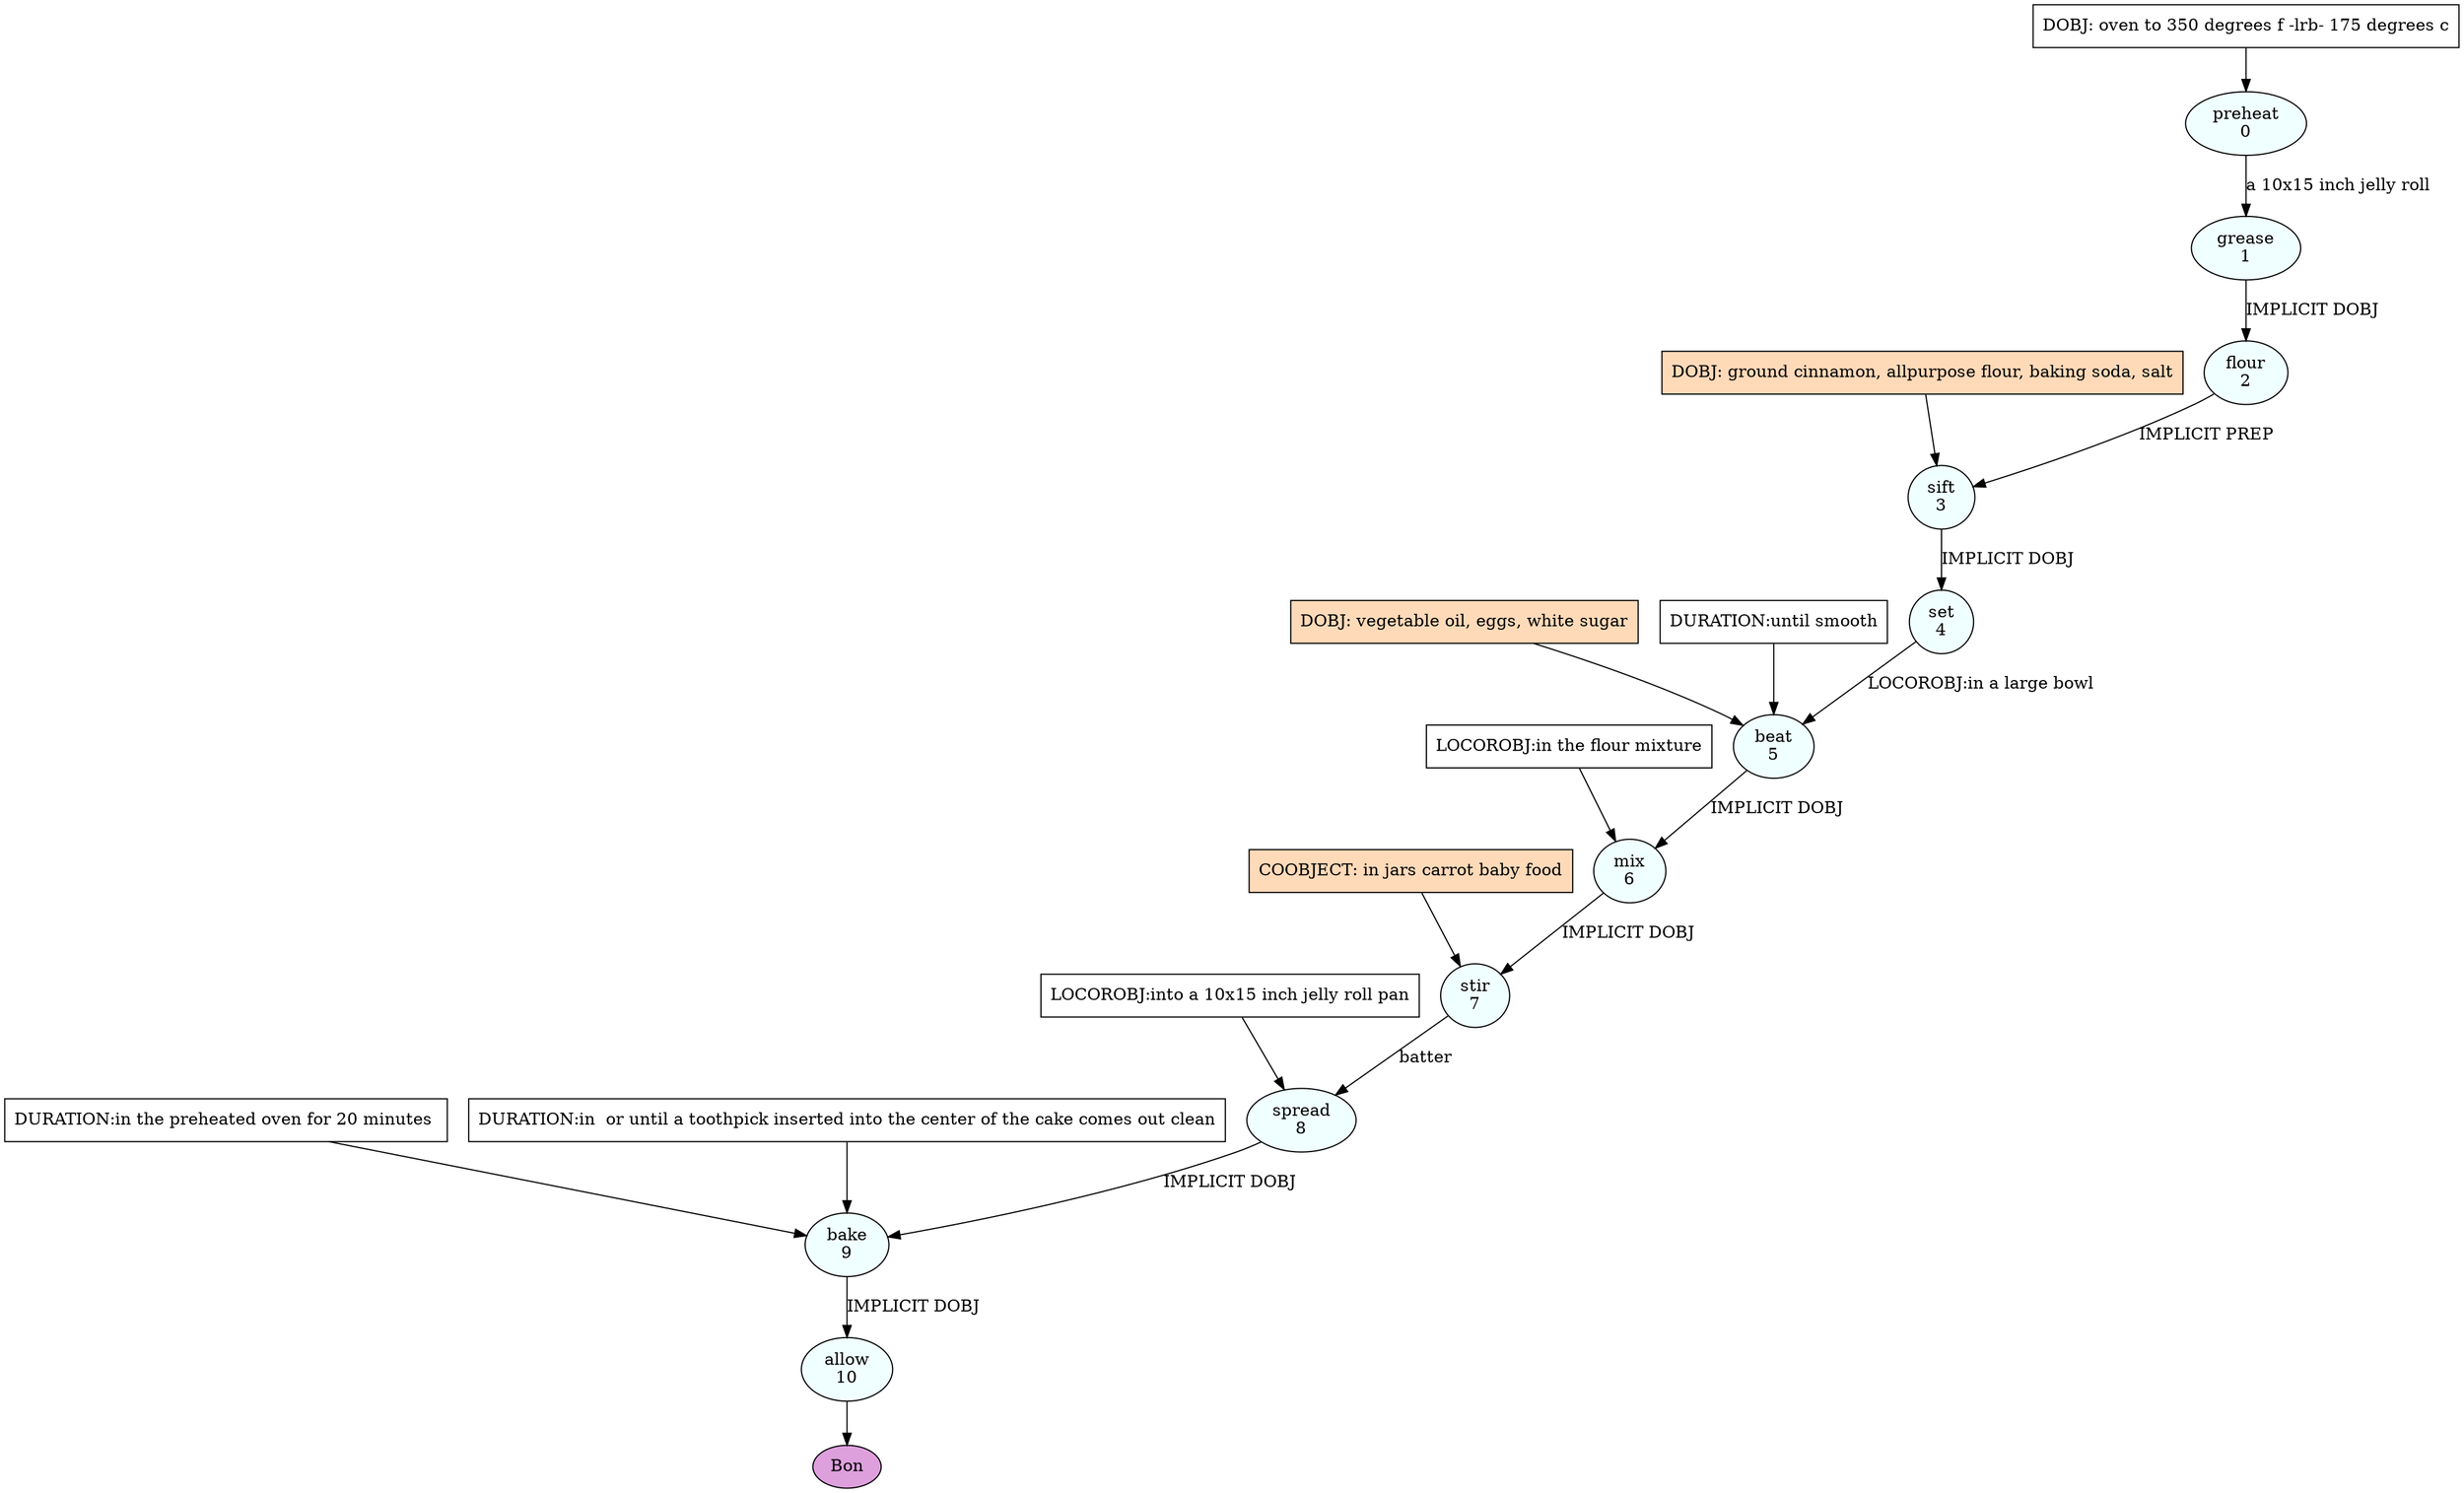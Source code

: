 digraph recipe {
E0[label="preheat
0", shape=oval, style=filled, fillcolor=azure]
E1[label="grease
1", shape=oval, style=filled, fillcolor=azure]
E2[label="flour
2", shape=oval, style=filled, fillcolor=azure]
E3[label="sift
3", shape=oval, style=filled, fillcolor=azure]
E4[label="set
4", shape=oval, style=filled, fillcolor=azure]
E5[label="beat
5", shape=oval, style=filled, fillcolor=azure]
E6[label="mix
6", shape=oval, style=filled, fillcolor=azure]
E7[label="stir
7", shape=oval, style=filled, fillcolor=azure]
E8[label="spread
8", shape=oval, style=filled, fillcolor=azure]
E9[label="bake
9", shape=oval, style=filled, fillcolor=azure]
E10[label="allow
10", shape=oval, style=filled, fillcolor=azure]
D0[label="DOBJ: oven to 350 degrees f -lrb- 175 degrees c", shape=box, style=filled, fillcolor=white]
D0 -> E0
E0 -> E1 [label="a 10x15 inch jelly roll"]
E1 -> E2 [label="IMPLICIT DOBJ"]
D3_ing[label="DOBJ: ground cinnamon, allpurpose flour, baking soda, salt", shape=box, style=filled, fillcolor=peachpuff]
D3_ing -> E3
E2 -> E3 [label="IMPLICIT PREP"]
E3 -> E4 [label="IMPLICIT DOBJ"]
D5_ing[label="DOBJ: vegetable oil, eggs, white sugar", shape=box, style=filled, fillcolor=peachpuff]
D5_ing -> E5
E4 -> E5 [label="LOCOROBJ:in a large bowl"]
P5_1_0[label="DURATION:until smooth", shape=box, style=filled, fillcolor=white]
P5_1_0 -> E5
E5 -> E6 [label="IMPLICIT DOBJ"]
P6_0_0[label="LOCOROBJ:in the flour mixture", shape=box, style=filled, fillcolor=white]
P6_0_0 -> E6
E6 -> E7 [label="IMPLICIT DOBJ"]
P7_0_ing[label="COOBJECT: in jars carrot baby food", shape=box, style=filled, fillcolor=peachpuff]
P7_0_ing -> E7
E7 -> E8 [label="batter"]
P8_0_0[label="LOCOROBJ:into a 10x15 inch jelly roll pan", shape=box, style=filled, fillcolor=white]
P8_0_0 -> E8
E8 -> E9 [label="IMPLICIT DOBJ"]
P9_0_0[label="DURATION:in the preheated oven for 20 minutes ", shape=box, style=filled, fillcolor=white]
P9_0_0 -> E9
P9_0_1[label="DURATION:in  or until a toothpick inserted into the center of the cake comes out clean", shape=box, style=filled, fillcolor=white]
P9_0_1 -> E9
E9 -> E10 [label="IMPLICIT DOBJ"]
EOR[label="Bon", shape=oval, style=filled, fillcolor=plum]
E10 -> EOR
}
